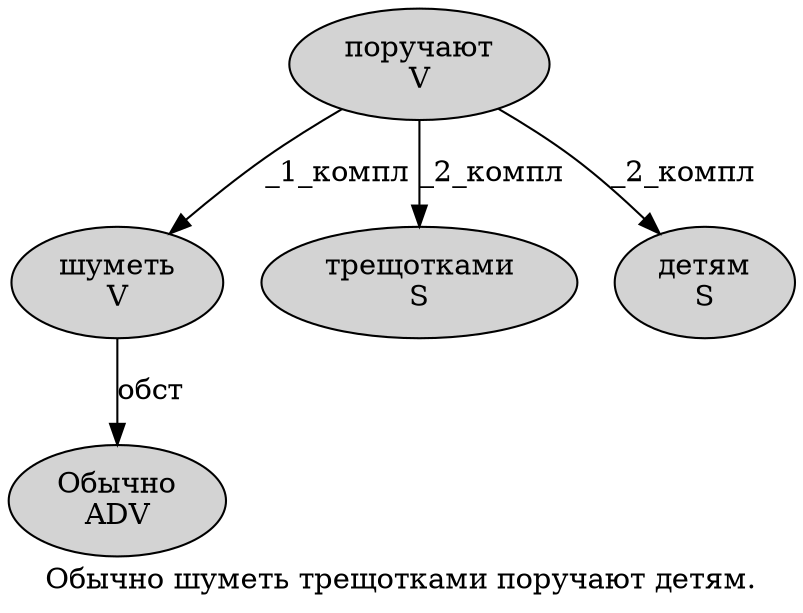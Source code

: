 digraph SENTENCE_418 {
	graph [label="Обычно шуметь трещотками поручают детям."]
	node [style=filled]
		0 [label="Обычно
ADV" color="" fillcolor=lightgray penwidth=1 shape=ellipse]
		1 [label="шуметь
V" color="" fillcolor=lightgray penwidth=1 shape=ellipse]
		2 [label="трещотками
S" color="" fillcolor=lightgray penwidth=1 shape=ellipse]
		3 [label="поручают
V" color="" fillcolor=lightgray penwidth=1 shape=ellipse]
		4 [label="детям
S" color="" fillcolor=lightgray penwidth=1 shape=ellipse]
			1 -> 0 [label="обст"]
			3 -> 1 [label="_1_компл"]
			3 -> 2 [label="_2_компл"]
			3 -> 4 [label="_2_компл"]
}